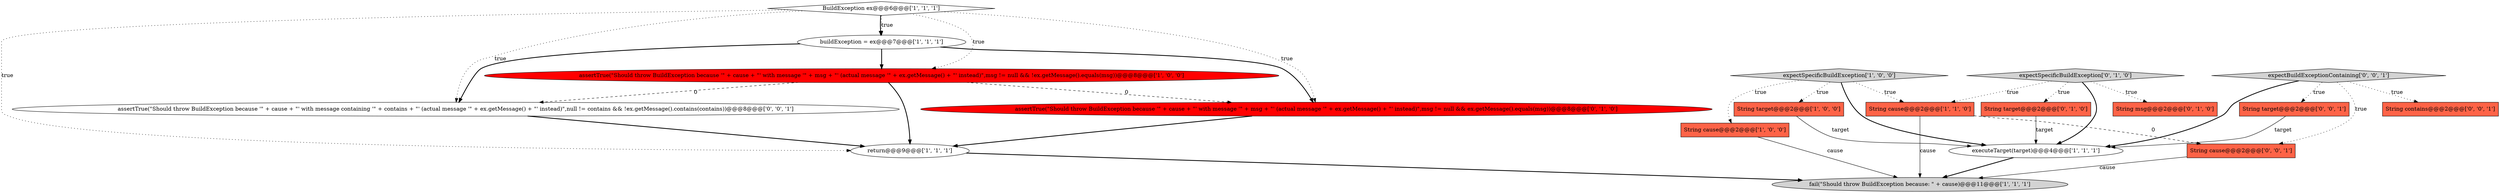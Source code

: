 digraph {
3 [style = filled, label = "expectSpecificBuildException['1', '0', '0']", fillcolor = lightgray, shape = diamond image = "AAA0AAABBB1BBB"];
12 [style = filled, label = "String target@@@2@@@['0', '1', '0']", fillcolor = tomato, shape = box image = "AAA0AAABBB2BBB"];
4 [style = filled, label = "buildException = ex@@@7@@@['1', '1', '1']", fillcolor = white, shape = ellipse image = "AAA0AAABBB1BBB"];
6 [style = filled, label = "assertTrue(\"Should throw BuildException because '\" + cause + \"' with message '\" + msg + \"' (actual message '\" + ex.getMessage() + \"' instead)\",msg != null && !ex.getMessage().equals(msg))@@@8@@@['1', '0', '0']", fillcolor = red, shape = ellipse image = "AAA1AAABBB1BBB"];
8 [style = filled, label = "String cause@@@2@@@['1', '0', '0']", fillcolor = tomato, shape = box image = "AAA0AAABBB1BBB"];
15 [style = filled, label = "assertTrue(\"Should throw BuildException because '\" + cause + \"' with message containing '\" + contains + \"' (actual message '\" + ex.getMessage() + \"' instead)\",null != contains && !ex.getMessage().contains(contains))@@@8@@@['0', '0', '1']", fillcolor = white, shape = ellipse image = "AAA0AAABBB3BBB"];
14 [style = filled, label = "expectBuildExceptionContaining['0', '0', '1']", fillcolor = lightgray, shape = diamond image = "AAA0AAABBB3BBB"];
5 [style = filled, label = "String target@@@2@@@['1', '0', '0']", fillcolor = tomato, shape = box image = "AAA0AAABBB1BBB"];
13 [style = filled, label = "expectSpecificBuildException['0', '1', '0']", fillcolor = lightgray, shape = diamond image = "AAA0AAABBB2BBB"];
2 [style = filled, label = "fail(\"Should throw BuildException because: \" + cause)@@@11@@@['1', '1', '1']", fillcolor = lightgray, shape = ellipse image = "AAA0AAABBB1BBB"];
10 [style = filled, label = "String msg@@@2@@@['0', '1', '0']", fillcolor = tomato, shape = box image = "AAA0AAABBB2BBB"];
11 [style = filled, label = "assertTrue(\"Should throw BuildException because '\" + cause + \"' with message '\" + msg + \"' (actual message '\" + ex.getMessage() + \"' instead)\",msg != null && ex.getMessage().equals(msg))@@@8@@@['0', '1', '0']", fillcolor = red, shape = ellipse image = "AAA1AAABBB2BBB"];
9 [style = filled, label = "String cause@@@2@@@['1', '1', '0']", fillcolor = tomato, shape = box image = "AAA0AAABBB1BBB"];
7 [style = filled, label = "return@@@9@@@['1', '1', '1']", fillcolor = white, shape = ellipse image = "AAA0AAABBB1BBB"];
17 [style = filled, label = "String contains@@@2@@@['0', '0', '1']", fillcolor = tomato, shape = box image = "AAA0AAABBB3BBB"];
1 [style = filled, label = "BuildException ex@@@6@@@['1', '1', '1']", fillcolor = white, shape = diamond image = "AAA0AAABBB1BBB"];
0 [style = filled, label = "executeTarget(target)@@@4@@@['1', '1', '1']", fillcolor = white, shape = ellipse image = "AAA0AAABBB1BBB"];
16 [style = filled, label = "String target@@@2@@@['0', '0', '1']", fillcolor = tomato, shape = box image = "AAA0AAABBB3BBB"];
18 [style = filled, label = "String cause@@@2@@@['0', '0', '1']", fillcolor = tomato, shape = box image = "AAA0AAABBB3BBB"];
1->4 [style = bold, label=""];
15->7 [style = bold, label=""];
13->12 [style = dotted, label="true"];
4->6 [style = bold, label=""];
18->2 [style = solid, label="cause"];
9->18 [style = dashed, label="0"];
1->11 [style = dotted, label="true"];
0->2 [style = bold, label=""];
4->15 [style = bold, label=""];
6->11 [style = dashed, label="0"];
1->4 [style = dotted, label="true"];
3->9 [style = dotted, label="true"];
13->10 [style = dotted, label="true"];
3->0 [style = bold, label=""];
1->7 [style = dotted, label="true"];
9->2 [style = solid, label="cause"];
14->16 [style = dotted, label="true"];
14->17 [style = dotted, label="true"];
3->5 [style = dotted, label="true"];
14->0 [style = bold, label=""];
13->9 [style = dotted, label="true"];
6->15 [style = dashed, label="0"];
7->2 [style = bold, label=""];
1->15 [style = dotted, label="true"];
16->0 [style = solid, label="target"];
8->2 [style = solid, label="cause"];
1->6 [style = dotted, label="true"];
12->0 [style = solid, label="target"];
6->7 [style = bold, label=""];
4->11 [style = bold, label=""];
3->8 [style = dotted, label="true"];
14->18 [style = dotted, label="true"];
11->7 [style = bold, label=""];
13->0 [style = bold, label=""];
5->0 [style = solid, label="target"];
}
